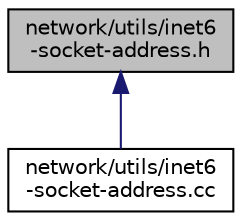 digraph "network/utils/inet6-socket-address.h"
{
  edge [fontname="Helvetica",fontsize="10",labelfontname="Helvetica",labelfontsize="10"];
  node [fontname="Helvetica",fontsize="10",shape=record];
  Node1 [label="network/utils/inet6\l-socket-address.h",height=0.2,width=0.4,color="black", fillcolor="grey75", style="filled", fontcolor="black"];
  Node1 -> Node2 [dir="back",color="midnightblue",fontsize="10",style="solid"];
  Node2 [label="network/utils/inet6\l-socket-address.cc",height=0.2,width=0.4,color="black", fillcolor="white", style="filled",URL="$db/d82/inet6-socket-address_8cc.html"];
}
